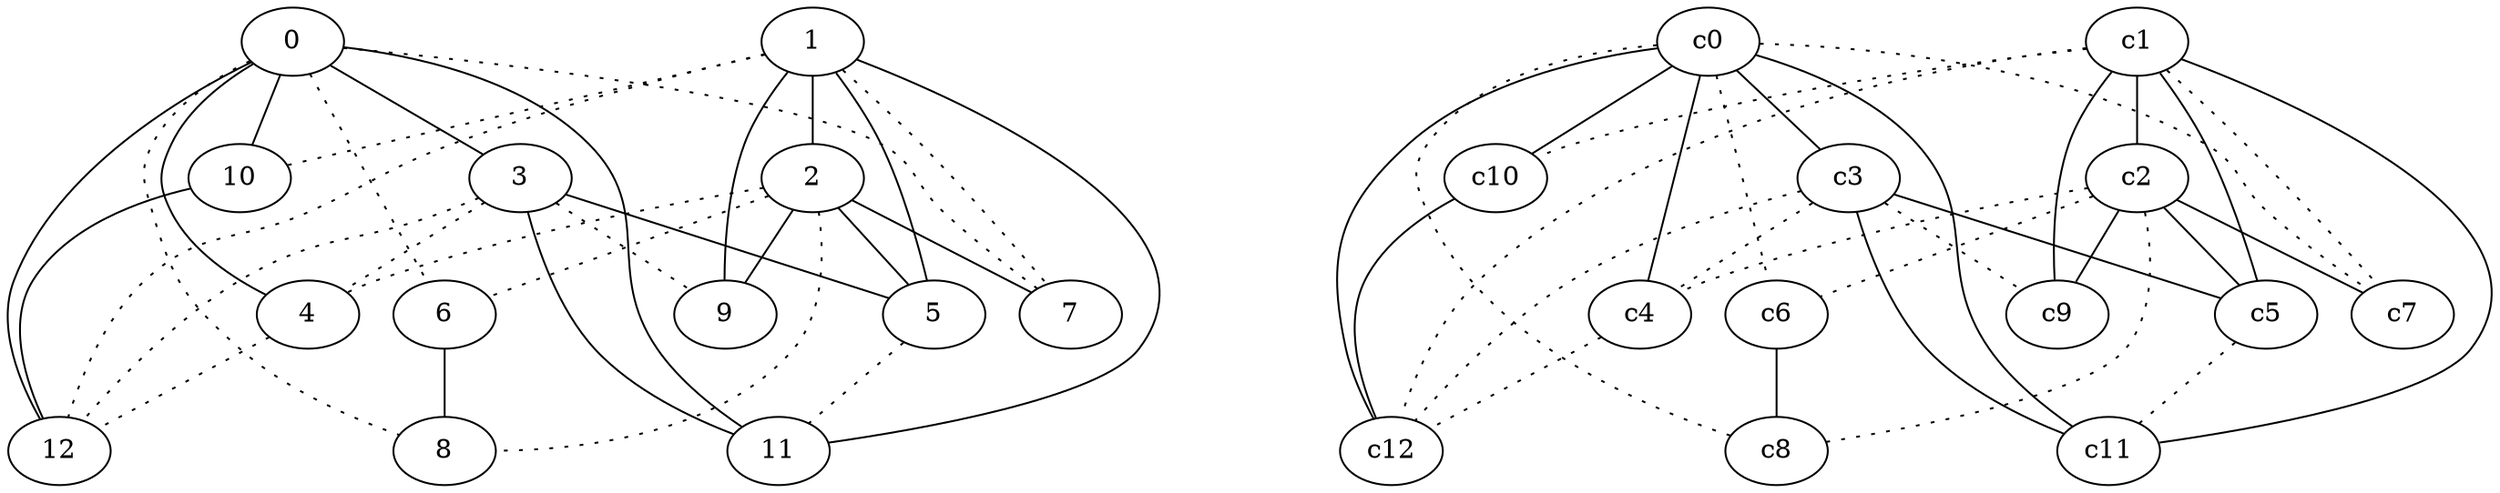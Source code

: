 graph {
a0[label=0];
a1[label=1];
a2[label=2];
a3[label=3];
a4[label=4];
a5[label=5];
a6[label=6];
a7[label=7];
a8[label=8];
a9[label=9];
a10[label=10];
a11[label=11];
a12[label=12];
a0 -- a3;
a0 -- a4;
a0 -- a6 [style=dotted];
a0 -- a7 [style=dotted];
a0 -- a8 [style=dotted];
a0 -- a10;
a0 -- a11;
a0 -- a12;
a1 -- a2;
a1 -- a5;
a1 -- a7 [style=dotted];
a1 -- a9;
a1 -- a10 [style=dotted];
a1 -- a11;
a1 -- a12 [style=dotted];
a2 -- a4 [style=dotted];
a2 -- a5;
a2 -- a6 [style=dotted];
a2 -- a7;
a2 -- a8 [style=dotted];
a2 -- a9;
a3 -- a4 [style=dotted];
a3 -- a5;
a3 -- a9 [style=dotted];
a3 -- a11;
a3 -- a12 [style=dotted];
a4 -- a12 [style=dotted];
a5 -- a11 [style=dotted];
a6 -- a8;
a10 -- a12;
c0 -- c3;
c0 -- c4;
c0 -- c6 [style=dotted];
c0 -- c7 [style=dotted];
c0 -- c8 [style=dotted];
c0 -- c10;
c0 -- c11;
c0 -- c12;
c1 -- c2;
c1 -- c5;
c1 -- c7 [style=dotted];
c1 -- c9;
c1 -- c10 [style=dotted];
c1 -- c11;
c1 -- c12 [style=dotted];
c2 -- c4 [style=dotted];
c2 -- c5;
c2 -- c6 [style=dotted];
c2 -- c7;
c2 -- c8 [style=dotted];
c2 -- c9;
c3 -- c4 [style=dotted];
c3 -- c5;
c3 -- c9 [style=dotted];
c3 -- c11;
c3 -- c12 [style=dotted];
c4 -- c12 [style=dotted];
c5 -- c11 [style=dotted];
c6 -- c8;
c10 -- c12;
}
